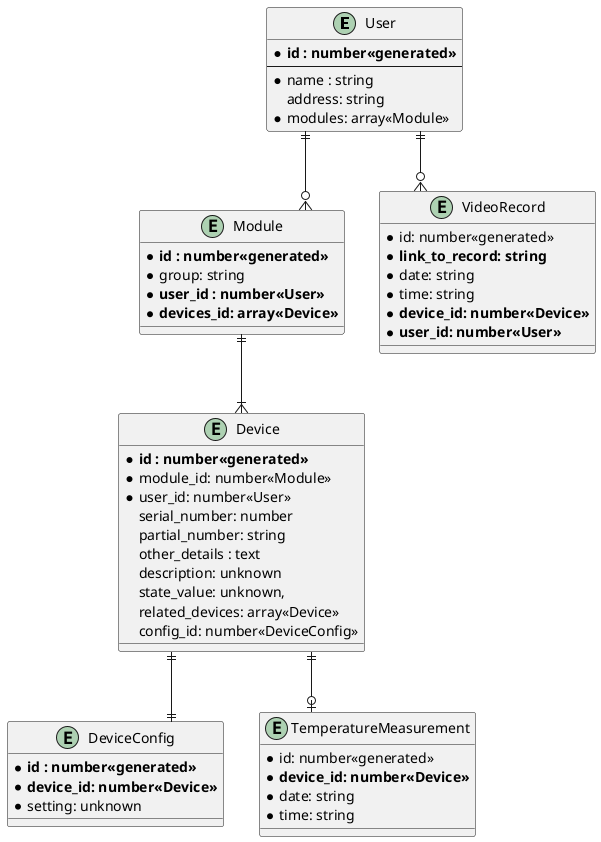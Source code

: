 @startuml
skinparam linetype ortho

entity User {
  * **id : number<<generated>>**
  --
  *name : string
  address: string
  *modules: array<<Module>>
}

entity Module {
  * **id : number<<generated>>**
  *group: string
  * **user_id : number<<User>>**
  * **devices_id: array<<Device>>**
}

entity Device {
  * **id : number<<generated>>**
  * module_id: number<<Module>>
  * user_id: number<<User>>
  serial_number: number
  partial_number: string
  other_details : text
  description: unknown
  state_value: unknown,
  related_devices: array<<Device>>
  config_id: number<<DeviceConfig>>
}

entity DeviceConfig {
  * **id : number<<generated>>**
  * **device_id: number<<Device>>**
  *setting: unknown
}

entity TemperatureMeasurement {
  *id: number<<generated>>
  * **device_id: number<<Device>>**
  *date: string
  *time: string
}

entity VideoRecord {
  *id: number<<generated>>
  * **link_to_record: string**
  *date: string
  *time: string
  * **device_id: number<<Device>>**
  * **user_id: number<<User>>**
}

User ||--o{ Module
User ||--o{VideoRecord
Module ||--|{ Device
Device ||--|| DeviceConfig
Device ||--o| TemperatureMeasurement

@enduml